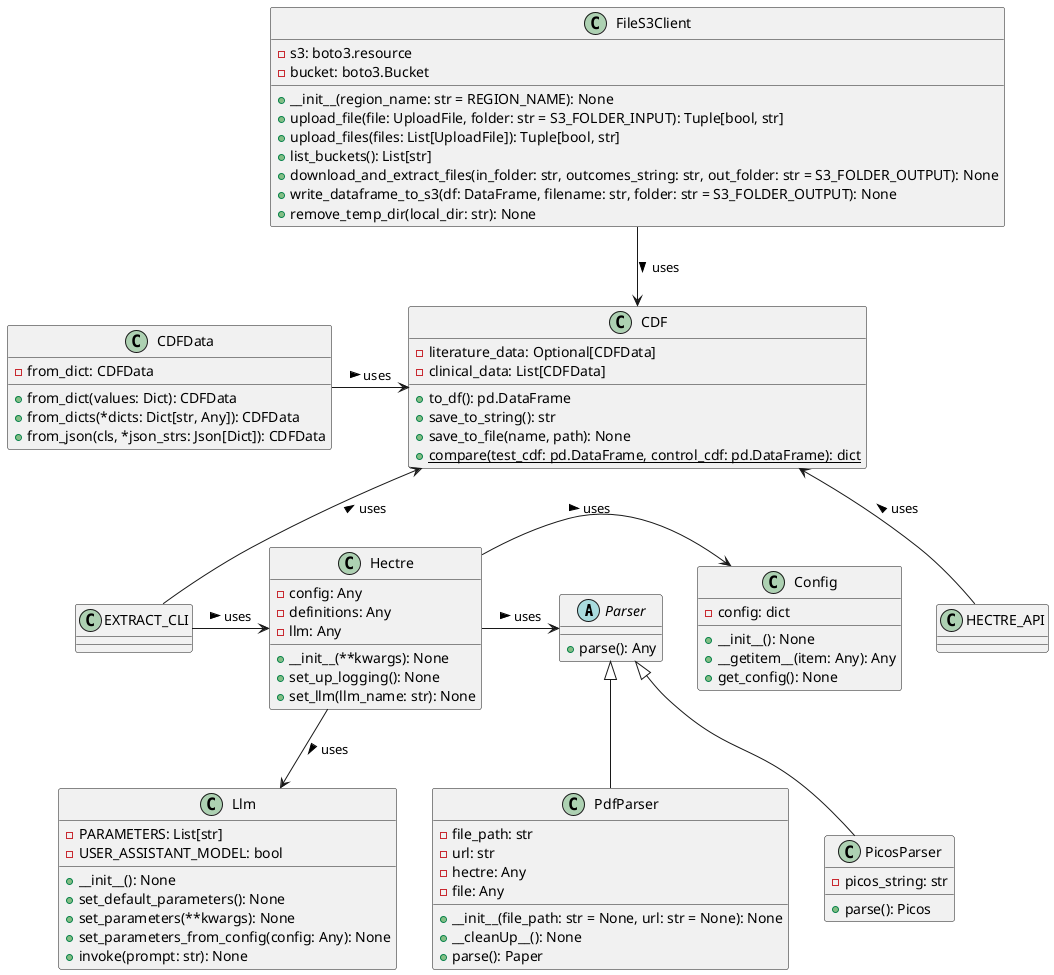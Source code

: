 @startuml hectre_class_diagram

abstract class Parser {
  +parse(): Any
}

class PdfParser extends Parser {
  -file_path: str
  -url: str
  -hectre: Any
  -file: Any
  +__init__(file_path: str = None, url: str = None): None
  +__cleanUp__(): None
  +parse(): Paper
}

class PicosParser extends Parser {
  -picos_string: str
  +parse(): Picos
}


class CDFData {
  -from_dict: CDFData
  +from_dict(values: Dict): CDFData
  +from_dicts(*dicts: Dict[str, Any]): CDFData
  +from_json(cls, *json_strs: Json[Dict]): CDFData
}

class CDF {
  -literature_data: Optional[CDFData]
  -clinical_data: List[CDFData]
  +to_df(): pd.DataFrame
  +save_to_string(): str
  +save_to_file(name, path): None
  +{static} compare(test_cdf: pd.DataFrame, control_cdf: pd.DataFrame): dict
}

class FileS3Client {
  -s3: boto3.resource
  -bucket: boto3.Bucket

  +__init__(region_name: str = REGION_NAME): None
  +upload_file(file: UploadFile, folder: str = S3_FOLDER_INPUT): Tuple[bool, str]
  +upload_files(files: List[UploadFile]): Tuple[bool, str]
  +list_buckets(): List[str]
  +download_and_extract_files(in_folder: str, outcomes_string: str, out_folder: str = S3_FOLDER_OUTPUT): None
  +write_dataframe_to_s3(df: DataFrame, filename: str, folder: str = S3_FOLDER_OUTPUT): None
  +remove_temp_dir(local_dir: str): None
}

class Config {
  -config: dict
  +__init__(): None
  +__getitem__(item: Any): Any
  +get_config(): None
}

class Hectre {
  -config: Any
  -definitions: Any
  -llm: Any
  +__init__(**kwargs): None
  +set_up_logging(): None
  +set_llm(llm_name: str): None
}

class Llm {
  -PARAMETERS: List[str]
  -USER_ASSISTANT_MODEL: bool

  +__init__(): None
  +set_default_parameters(): None
  +set_parameters(**kwargs): None
  +set_parameters_from_config(config: Any): None
  +invoke(prompt: str): None
}

Hectre -> Config: uses >
EXTRACT_CLI -> Hectre: uses >
Hectre -> Parser : uses >
CDFData -> CDF: uses >
Hectre -down-> Llm: uses >
FileS3Client -down-> CDF: uses >
HECTRE_API -up-> CDF: uses >
EXTRACT_CLI -up-> CDF: uses >
@enduml